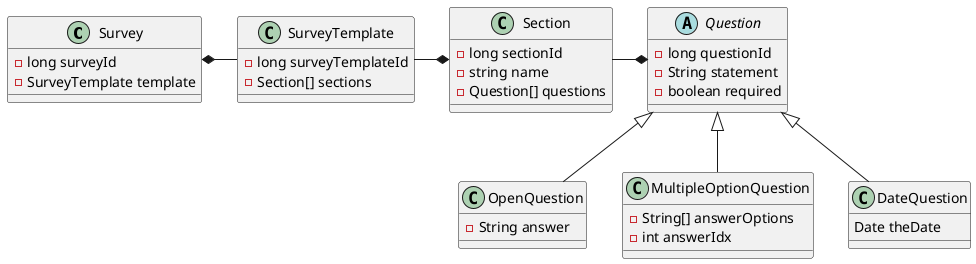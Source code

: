 @startuml
'https://plantuml.com/class-diagram

class Survey {
    - long surveyId
    - SurveyTemplate template
    '-String[] answers
}

abstract class Question {
- long questionId
 -String statement
 - boolean required
}
class OpenQuestion extends Question {
 -String answer
}

class MultipleOptionQuestion extends Question {
    -String[] answerOptions
    -int answerIdx
}

class DateQuestion extends Question {
    Date theDate
}


class Section {
 - long sectionId
 - string name
 - Question[] questions
}

class SurveyTemplate {
  - long surveyTemplateId
  - Section[] sections
}

SurveyTemplate -* Section
Section -* Question
Survey *- SurveyTemplate

@enduml